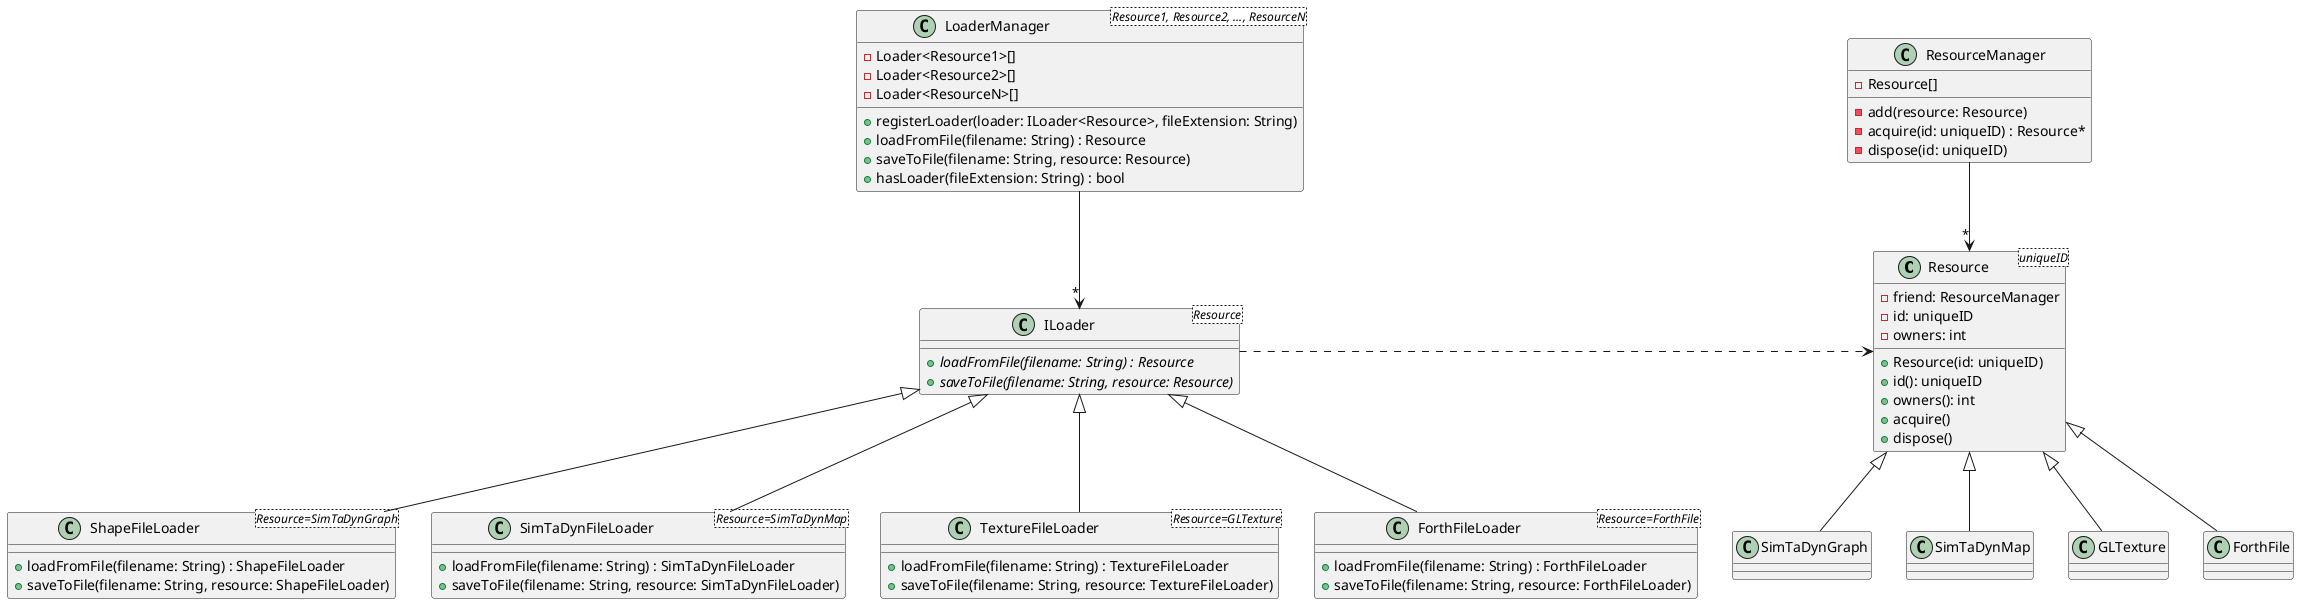 @startuml

class "Resource<uniqueID>" as Resource
class Resource {
-friend: ResourceManager
-id: uniqueID
-owners: int
+Resource(id: uniqueID)
+id(): uniqueID
+owners(): int
+acquire()
+dispose()
}

class ResourceManager {
-Resource[]
-add(resource: Resource)
-acquire(id: uniqueID) : Resource*
-dispose(id: uniqueID)
}

ResourceManager --> "*" Resource

class "ILoader<Resource>" as ILoader
class ILoader {
+{abstract} loadFromFile(filename: String) : Resource
+{abstract} saveToFile(filename: String, resource: Resource)
}

class "LoaderManager<Resource1, Resource2, ..., ResourceN>" as LoaderManager
class LoaderManager {
-Loader<Resource1>[]
-Loader<Resource2>[]
-Loader<ResourceN>[]
+registerLoader(loader: ILoader<Resource>, fileExtension: String)
+loadFromFile(filename: String) : Resource
+saveToFile(filename: String, resource: Resource)
+hasLoader(fileExtension: String) : bool
}

class "ShapeFileLoader<Resource=SimTaDynGraph>" as ShapeFileLoader
class ShapeFileLoader {
+loadFromFile(filename: String) : ShapeFileLoader
+saveToFile(filename: String, resource: ShapeFileLoader)
}

class "SimTaDynFileLoader<Resource=SimTaDynMap>" as SimTaDynFileLoader
class SimTaDynFileLoader {
+loadFromFile(filename: String) : SimTaDynFileLoader
+saveToFile(filename: String, resource: SimTaDynFileLoader)
}

class "TextureFileLoader<Resource=GLTexture>" as TextureFileLoader
class TextureFileLoader {
+loadFromFile(filename: String) : TextureFileLoader
+saveToFile(filename: String, resource: TextureFileLoader)
}

class "ForthFileLoader<Resource=ForthFile>" as ForthFileLoader
class ForthFileLoader {
+loadFromFile(filename: String) : ForthFileLoader
+saveToFile(filename: String, resource: ForthFileLoader)
}

LoaderManager --> "*" ILoader
ILoader .> Resource
ILoader <|-- ShapeFileLoader
ILoader <|-- SimTaDynFileLoader
ILoader <|-- TextureFileLoader
ILoader <|-- ForthFileLoader

Resource <|-- SimTaDynGraph
Resource <|-- SimTaDynMap
Resource <|-- GLTexture
Resource <|-- ForthFile

@enduml
